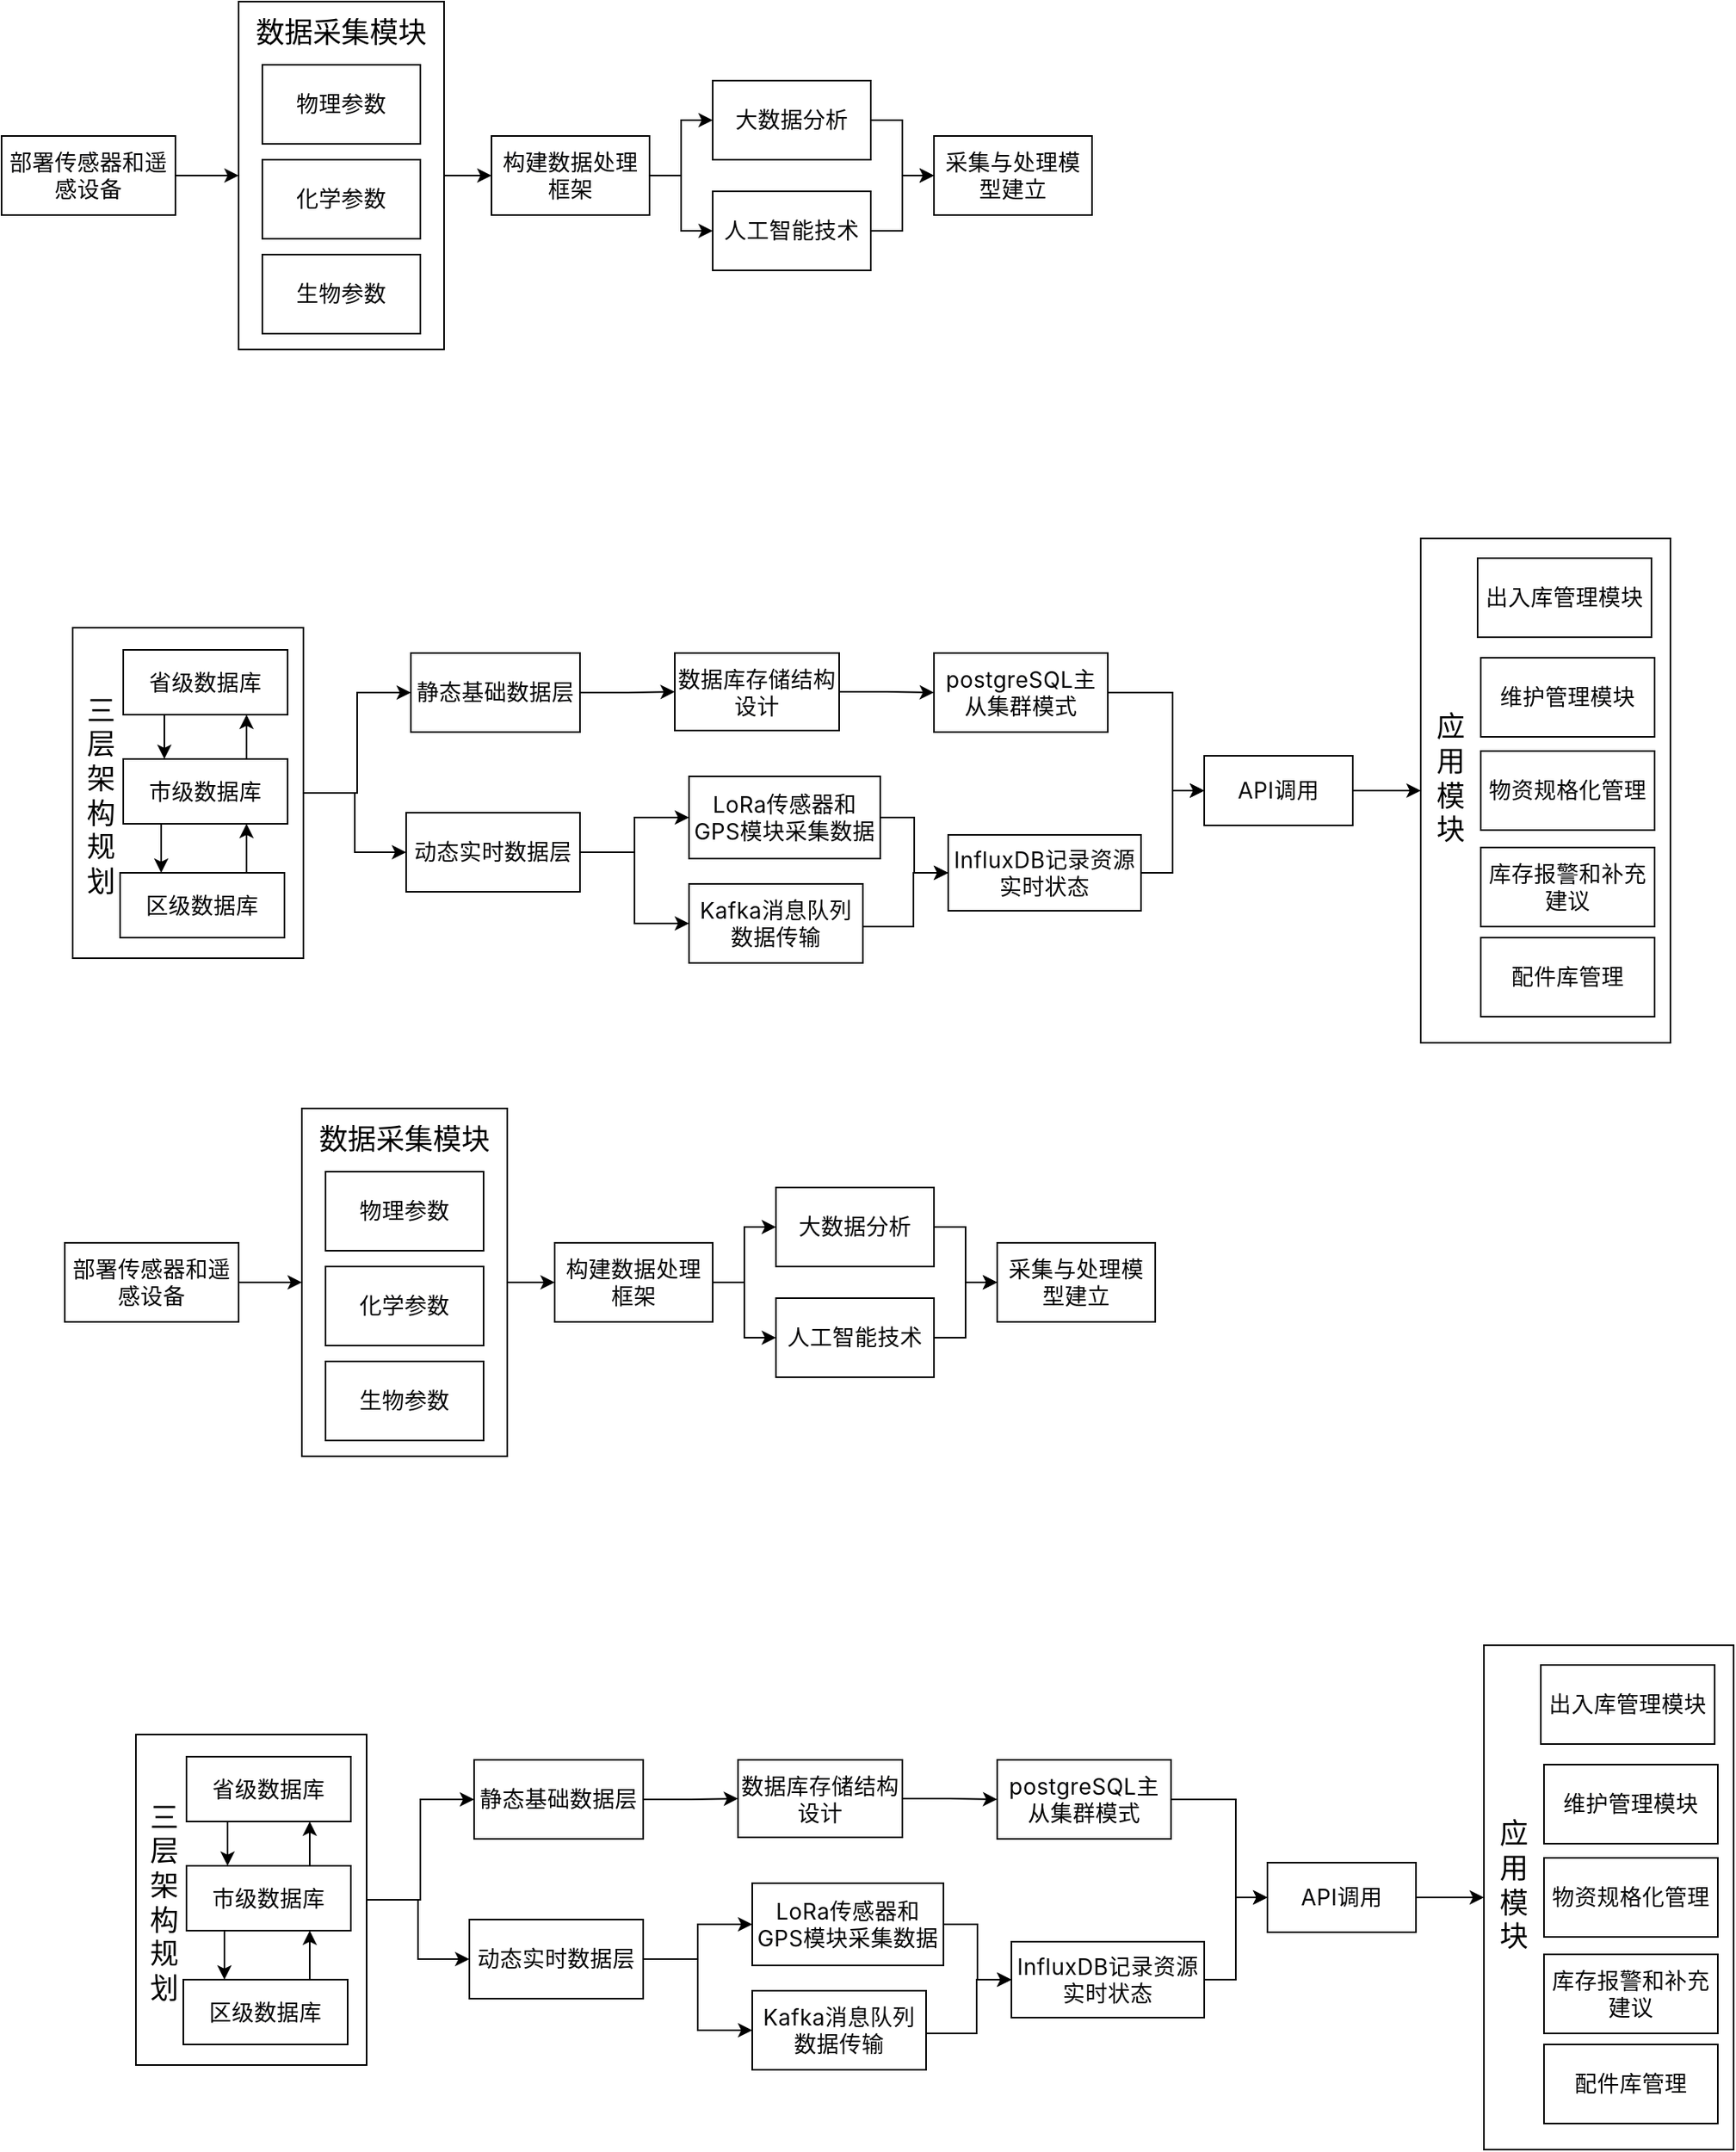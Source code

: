 <mxfile version="25.0.3">
  <diagram name="第 1 页" id="OzLc8kP2v3sWBT7PsH5g">
    <mxGraphModel dx="880" dy="434" grid="1" gridSize="10" guides="1" tooltips="1" connect="1" arrows="1" fold="1" page="1" pageScale="1" pageWidth="827" pageHeight="1169" math="0" shadow="0">
      <root>
        <mxCell id="0" />
        <mxCell id="1" parent="0" />
        <mxCell id="6N52XoH50DvQOM1Rtuur-1" value="" style="rounded=0;whiteSpace=wrap;html=1;" vertex="1" parent="1">
          <mxGeometry x="978" y="549.5" width="158" height="319" as="geometry" />
        </mxCell>
        <mxCell id="6N52XoH50DvQOM1Rtuur-2" style="edgeStyle=orthogonalEdgeStyle;rounded=0;orthogonalLoop=1;jettySize=auto;html=1;entryX=0;entryY=0.5;entryDx=0;entryDy=0;" edge="1" parent="1" source="6N52XoH50DvQOM1Rtuur-3" target="6N52XoH50DvQOM1Rtuur-8">
          <mxGeometry relative="1" as="geometry" />
        </mxCell>
        <mxCell id="6N52XoH50DvQOM1Rtuur-3" value="&lt;span style=&quot;box-sizing: inherit; color: rgb(6, 6, 7); font-family: -apple-system, blinkmacsystemfont, &amp;quot;Helvetica Neue&amp;quot;, helvetica, &amp;quot;segoe ui&amp;quot;, arial, roboto, &amp;quot;PingFang SC&amp;quot;, miui, &amp;quot;Hiragino Sans GB&amp;quot;, &amp;quot;Microsoft Yahei&amp;quot;, sans-serif; font-size: 14px; letter-spacing: 0.25px; text-align: left; white-space-collapse: preserve; background-color: rgb(255, 255, 255);&quot;&gt;部署传感器和遥感设备&lt;/span&gt;" style="rounded=0;whiteSpace=wrap;html=1;" vertex="1" parent="1">
          <mxGeometry x="80" y="295" width="110" height="50" as="geometry" />
        </mxCell>
        <mxCell id="6N52XoH50DvQOM1Rtuur-4" style="edgeStyle=orthogonalEdgeStyle;rounded=0;orthogonalLoop=1;jettySize=auto;html=1;exitX=1;exitY=0.5;exitDx=0;exitDy=0;entryX=0;entryY=0.5;entryDx=0;entryDy=0;" edge="1" parent="1" source="6N52XoH50DvQOM1Rtuur-6" target="6N52XoH50DvQOM1Rtuur-14">
          <mxGeometry relative="1" as="geometry" />
        </mxCell>
        <mxCell id="6N52XoH50DvQOM1Rtuur-5" style="edgeStyle=orthogonalEdgeStyle;rounded=0;orthogonalLoop=1;jettySize=auto;html=1;exitX=1;exitY=0.5;exitDx=0;exitDy=0;entryX=0;entryY=0.5;entryDx=0;entryDy=0;" edge="1" parent="1" source="6N52XoH50DvQOM1Rtuur-6" target="6N52XoH50DvQOM1Rtuur-16">
          <mxGeometry relative="1" as="geometry" />
        </mxCell>
        <mxCell id="6N52XoH50DvQOM1Rtuur-6" value="&lt;div style=&quot;&quot;&gt;&lt;font face=&quot;-apple-system, blinkmacsystemfont, Helvetica Neue, helvetica, segoe ui, arial, roboto, PingFang SC, miui, Hiragino Sans GB, Microsoft Yahei, sans-serif&quot; color=&quot;#060607&quot;&gt;&lt;span style=&quot;font-size: 14px; letter-spacing: 0.25px; white-space-collapse: preserve; background-color: rgb(255, 255, 255);&quot;&gt;构建数据处理框架&lt;/span&gt;&lt;/font&gt;&lt;/div&gt;" style="rounded=0;whiteSpace=wrap;html=1;align=center;" vertex="1" parent="1">
          <mxGeometry x="390" y="295" width="100" height="50" as="geometry" />
        </mxCell>
        <mxCell id="6N52XoH50DvQOM1Rtuur-7" style="edgeStyle=orthogonalEdgeStyle;rounded=0;orthogonalLoop=1;jettySize=auto;html=1;exitX=1;exitY=0.5;exitDx=0;exitDy=0;entryX=0;entryY=0.5;entryDx=0;entryDy=0;" edge="1" parent="1" source="6N52XoH50DvQOM1Rtuur-8" target="6N52XoH50DvQOM1Rtuur-6">
          <mxGeometry relative="1" as="geometry" />
        </mxCell>
        <mxCell id="6N52XoH50DvQOM1Rtuur-8" value="" style="rounded=0;whiteSpace=wrap;html=1;" vertex="1" parent="1">
          <mxGeometry x="230" y="210" width="130" height="220" as="geometry" />
        </mxCell>
        <mxCell id="6N52XoH50DvQOM1Rtuur-9" value="&lt;div style=&quot;&quot;&gt;&lt;font face=&quot;-apple-system, blinkmacsystemfont, Helvetica Neue, helvetica, segoe ui, arial, roboto, PingFang SC, miui, Hiragino Sans GB, Microsoft Yahei, sans-serif&quot; color=&quot;#060607&quot;&gt;&lt;span style=&quot;font-size: 14px; letter-spacing: 0.25px; white-space-collapse: preserve; background-color: rgb(255, 255, 255);&quot;&gt;物理参数&lt;/span&gt;&lt;/font&gt;&lt;/div&gt;" style="rounded=0;whiteSpace=wrap;html=1;align=center;" vertex="1" parent="1">
          <mxGeometry x="245" y="250" width="100" height="50" as="geometry" />
        </mxCell>
        <mxCell id="6N52XoH50DvQOM1Rtuur-10" value="&lt;div style=&quot;&quot;&gt;&lt;font face=&quot;-apple-system, blinkmacsystemfont, Helvetica Neue, helvetica, segoe ui, arial, roboto, PingFang SC, miui, Hiragino Sans GB, Microsoft Yahei, sans-serif&quot; color=&quot;#060607&quot;&gt;&lt;span style=&quot;font-size: 14px; letter-spacing: 0.25px; white-space-collapse: preserve; background-color: rgb(255, 255, 255);&quot;&gt;化学参数&lt;/span&gt;&lt;/font&gt;&lt;/div&gt;" style="rounded=0;whiteSpace=wrap;html=1;align=center;" vertex="1" parent="1">
          <mxGeometry x="245" y="310" width="100" height="50" as="geometry" />
        </mxCell>
        <mxCell id="6N52XoH50DvQOM1Rtuur-11" value="&lt;div style=&quot;&quot;&gt;&lt;font face=&quot;-apple-system, blinkmacsystemfont, Helvetica Neue, helvetica, segoe ui, arial, roboto, PingFang SC, miui, Hiragino Sans GB, Microsoft Yahei, sans-serif&quot; color=&quot;#060607&quot;&gt;&lt;span style=&quot;font-size: 14px; letter-spacing: 0.25px; white-space-collapse: preserve; background-color: rgb(255, 255, 255);&quot;&gt;生物参数&lt;/span&gt;&lt;/font&gt;&lt;/div&gt;" style="rounded=0;whiteSpace=wrap;html=1;align=center;" vertex="1" parent="1">
          <mxGeometry x="245" y="370" width="100" height="50" as="geometry" />
        </mxCell>
        <mxCell id="6N52XoH50DvQOM1Rtuur-12" value="&lt;font style=&quot;font-size: 18px;&quot;&gt;数据采集模块&lt;/font&gt;" style="text;html=1;align=center;verticalAlign=middle;whiteSpace=wrap;rounded=0;rotation=0;" vertex="1" parent="1">
          <mxGeometry x="240" y="210" width="110" height="40" as="geometry" />
        </mxCell>
        <mxCell id="6N52XoH50DvQOM1Rtuur-13" style="edgeStyle=orthogonalEdgeStyle;rounded=0;orthogonalLoop=1;jettySize=auto;html=1;exitX=1;exitY=0.5;exitDx=0;exitDy=0;entryX=0;entryY=0.5;entryDx=0;entryDy=0;" edge="1" parent="1" source="6N52XoH50DvQOM1Rtuur-14" target="6N52XoH50DvQOM1Rtuur-17">
          <mxGeometry relative="1" as="geometry" />
        </mxCell>
        <mxCell id="6N52XoH50DvQOM1Rtuur-14" value="&lt;div style=&quot;&quot;&gt;&lt;font face=&quot;-apple-system, blinkmacsystemfont, Helvetica Neue, helvetica, segoe ui, arial, roboto, PingFang SC, miui, Hiragino Sans GB, Microsoft Yahei, sans-serif&quot; color=&quot;#060607&quot;&gt;&lt;span style=&quot;font-size: 14px; letter-spacing: 0.25px; white-space-collapse: preserve; background-color: rgb(255, 255, 255);&quot;&gt;大数据分析&lt;/span&gt;&lt;/font&gt;&lt;/div&gt;" style="rounded=0;whiteSpace=wrap;html=1;align=center;" vertex="1" parent="1">
          <mxGeometry x="530" y="260" width="100" height="50" as="geometry" />
        </mxCell>
        <mxCell id="6N52XoH50DvQOM1Rtuur-15" style="edgeStyle=orthogonalEdgeStyle;rounded=0;orthogonalLoop=1;jettySize=auto;html=1;exitX=1;exitY=0.5;exitDx=0;exitDy=0;entryX=0;entryY=0.5;entryDx=0;entryDy=0;" edge="1" parent="1" source="6N52XoH50DvQOM1Rtuur-16" target="6N52XoH50DvQOM1Rtuur-17">
          <mxGeometry relative="1" as="geometry">
            <mxPoint x="660" y="320" as="targetPoint" />
          </mxGeometry>
        </mxCell>
        <mxCell id="6N52XoH50DvQOM1Rtuur-16" value="&lt;div style=&quot;&quot;&gt;&lt;font face=&quot;-apple-system, blinkmacsystemfont, Helvetica Neue, helvetica, segoe ui, arial, roboto, PingFang SC, miui, Hiragino Sans GB, Microsoft Yahei, sans-serif&quot; color=&quot;#060607&quot;&gt;&lt;span style=&quot;font-size: 14px; letter-spacing: 0.25px; white-space-collapse: preserve; background-color: rgb(255, 255, 255);&quot;&gt;人工智能技术&lt;/span&gt;&lt;/font&gt;&lt;/div&gt;" style="rounded=0;whiteSpace=wrap;html=1;align=center;" vertex="1" parent="1">
          <mxGeometry x="530" y="330" width="100" height="50" as="geometry" />
        </mxCell>
        <mxCell id="6N52XoH50DvQOM1Rtuur-17" value="&lt;div style=&quot;&quot;&gt;&lt;font face=&quot;-apple-system, blinkmacsystemfont, Helvetica Neue, helvetica, segoe ui, arial, roboto, PingFang SC, miui, Hiragino Sans GB, Microsoft Yahei, sans-serif&quot; color=&quot;#060607&quot;&gt;&lt;span style=&quot;font-size: 14px; letter-spacing: 0.25px; white-space-collapse: preserve; background-color: rgb(255, 255, 255);&quot;&gt;采集与处理模型建立&lt;/span&gt;&lt;/font&gt;&lt;/div&gt;" style="rounded=0;whiteSpace=wrap;html=1;align=center;" vertex="1" parent="1">
          <mxGeometry x="670" y="295" width="100" height="50" as="geometry" />
        </mxCell>
        <mxCell id="6N52XoH50DvQOM1Rtuur-18" style="edgeStyle=orthogonalEdgeStyle;rounded=0;orthogonalLoop=1;jettySize=auto;html=1;exitX=1;exitY=0.5;exitDx=0;exitDy=0;entryX=0;entryY=0.5;entryDx=0;entryDy=0;" edge="1" parent="1" source="6N52XoH50DvQOM1Rtuur-41" target="6N52XoH50DvQOM1Rtuur-24">
          <mxGeometry relative="1" as="geometry" />
        </mxCell>
        <mxCell id="6N52XoH50DvQOM1Rtuur-19" value="&lt;div style=&quot;text-align: left;&quot;&gt;&lt;font face=&quot;-apple-system, blinkmacsystemfont, Helvetica Neue, helvetica, segoe ui, arial, roboto, PingFang SC, miui, Hiragino Sans GB, Microsoft Yahei, sans-serif&quot; color=&quot;#060607&quot;&gt;&lt;span style=&quot;font-size: 14px; letter-spacing: 0.25px; white-space-collapse: preserve; background-color: rgb(255, 255, 255);&quot;&gt;静态基础数据层&lt;/span&gt;&lt;/font&gt;&lt;/div&gt;" style="rounded=0;whiteSpace=wrap;html=1;" vertex="1" parent="1">
          <mxGeometry x="339" y="622" width="107" height="50" as="geometry" />
        </mxCell>
        <mxCell id="6N52XoH50DvQOM1Rtuur-20" style="edgeStyle=orthogonalEdgeStyle;rounded=0;orthogonalLoop=1;jettySize=auto;html=1;exitX=1;exitY=0.5;exitDx=0;exitDy=0;entryX=0;entryY=0.5;entryDx=0;entryDy=0;" edge="1" parent="1" source="6N52XoH50DvQOM1Rtuur-22" target="6N52XoH50DvQOM1Rtuur-26">
          <mxGeometry relative="1" as="geometry" />
        </mxCell>
        <mxCell id="6N52XoH50DvQOM1Rtuur-21" style="edgeStyle=orthogonalEdgeStyle;rounded=0;orthogonalLoop=1;jettySize=auto;html=1;exitX=1;exitY=0.5;exitDx=0;exitDy=0;entryX=0;entryY=0.5;entryDx=0;entryDy=0;" edge="1" parent="1" source="6N52XoH50DvQOM1Rtuur-22" target="6N52XoH50DvQOM1Rtuur-38">
          <mxGeometry relative="1" as="geometry" />
        </mxCell>
        <mxCell id="6N52XoH50DvQOM1Rtuur-22" value="&lt;div style=&quot;text-align: left;&quot;&gt;&lt;font face=&quot;-apple-system, blinkmacsystemfont, Helvetica Neue, helvetica, segoe ui, arial, roboto, PingFang SC, miui, Hiragino Sans GB, Microsoft Yahei, sans-serif&quot; color=&quot;#060607&quot;&gt;&lt;span style=&quot;font-size: 14px; letter-spacing: 0.25px; white-space-collapse: preserve; background-color: rgb(255, 255, 255);&quot;&gt;动态实时数据层&lt;/span&gt;&lt;/font&gt;&lt;/div&gt;" style="rounded=0;whiteSpace=wrap;html=1;" vertex="1" parent="1">
          <mxGeometry x="336" y="723" width="110" height="50" as="geometry" />
        </mxCell>
        <mxCell id="6N52XoH50DvQOM1Rtuur-23" style="edgeStyle=orthogonalEdgeStyle;rounded=0;orthogonalLoop=1;jettySize=auto;html=1;exitX=1;exitY=0.5;exitDx=0;exitDy=0;entryX=0;entryY=0.5;entryDx=0;entryDy=0;" edge="1" parent="1" source="6N52XoH50DvQOM1Rtuur-24" target="6N52XoH50DvQOM1Rtuur-33">
          <mxGeometry relative="1" as="geometry">
            <Array as="points">
              <mxPoint x="821" y="647" />
              <mxPoint x="821" y="709" />
            </Array>
          </mxGeometry>
        </mxCell>
        <mxCell id="6N52XoH50DvQOM1Rtuur-24" value="&lt;div style=&quot;&quot;&gt;&lt;font color=&quot;#060607&quot;&gt;&lt;span style=&quot;font-family: -apple-system, blinkmacsystemfont, &amp;quot;Helvetica Neue&amp;quot;, helvetica, &amp;quot;segoe ui&amp;quot;, arial, roboto, &amp;quot;PingFang SC&amp;quot;, miui, &amp;quot;Hiragino Sans GB&amp;quot;, &amp;quot;Microsoft Yahei&amp;quot;, sans-serif; font-size: 14px; letter-spacing: 0.25px; white-space-collapse: preserve; background-color: rgb(255, 255, 255);&quot;&gt;postgreSQL主从集群模式&lt;/span&gt;&lt;/font&gt;&lt;/div&gt;" style="rounded=0;whiteSpace=wrap;html=1;align=center;" vertex="1" parent="1">
          <mxGeometry x="670" y="622" width="110" height="50" as="geometry" />
        </mxCell>
        <mxCell id="6N52XoH50DvQOM1Rtuur-25" style="edgeStyle=orthogonalEdgeStyle;rounded=0;orthogonalLoop=1;jettySize=auto;html=1;exitX=1;exitY=0.5;exitDx=0;exitDy=0;" edge="1" parent="1" source="6N52XoH50DvQOM1Rtuur-26" target="6N52XoH50DvQOM1Rtuur-36">
          <mxGeometry relative="1" as="geometry" />
        </mxCell>
        <mxCell id="6N52XoH50DvQOM1Rtuur-26" value="&lt;div style=&quot;&quot;&gt;&lt;font face=&quot;-apple-system, blinkmacsystemfont, Helvetica Neue, helvetica, segoe ui, arial, roboto, PingFang SC, miui, Hiragino Sans GB, Microsoft Yahei, sans-serif&quot; color=&quot;#060607&quot;&gt;&lt;span style=&quot;font-size: 14px; letter-spacing: 0.25px; white-space-collapse: preserve; background-color: rgb(255, 255, 255);&quot;&gt;LoRa传感器和GPS模块采集数据&lt;/span&gt;&lt;/font&gt;&lt;/div&gt;" style="rounded=0;whiteSpace=wrap;html=1;align=center;" vertex="1" parent="1">
          <mxGeometry x="515" y="700" width="121" height="52" as="geometry" />
        </mxCell>
        <mxCell id="6N52XoH50DvQOM1Rtuur-27" value="&lt;div style=&quot;&quot;&gt;&lt;font face=&quot;-apple-system, blinkmacsystemfont, Helvetica Neue, helvetica, segoe ui, arial, roboto, PingFang SC, miui, Hiragino Sans GB, Microsoft Yahei, sans-serif&quot; color=&quot;#060607&quot;&gt;&lt;span style=&quot;font-size: 14px; letter-spacing: 0.25px; white-space-collapse: preserve; background-color: rgb(255, 255, 255);&quot;&gt;出入库管理模块&lt;/span&gt;&lt;/font&gt;&lt;/div&gt;" style="rounded=0;whiteSpace=wrap;html=1;align=center;" vertex="1" parent="1">
          <mxGeometry x="1014" y="562" width="110" height="50" as="geometry" />
        </mxCell>
        <mxCell id="6N52XoH50DvQOM1Rtuur-28" value="&lt;div style=&quot;&quot;&gt;&lt;font face=&quot;-apple-system, blinkmacsystemfont, Helvetica Neue, helvetica, segoe ui, arial, roboto, PingFang SC, miui, Hiragino Sans GB, Microsoft Yahei, sans-serif&quot; color=&quot;#060607&quot;&gt;&lt;span style=&quot;font-size: 14px; letter-spacing: 0.25px; white-space-collapse: preserve; background-color: rgb(255, 255, 255);&quot;&gt;维护管理模块&lt;/span&gt;&lt;/font&gt;&lt;/div&gt;" style="rounded=0;whiteSpace=wrap;html=1;align=center;" vertex="1" parent="1">
          <mxGeometry x="1016" y="625" width="110" height="50" as="geometry" />
        </mxCell>
        <mxCell id="6N52XoH50DvQOM1Rtuur-29" value="&lt;div style=&quot;&quot;&gt;&lt;font face=&quot;-apple-system, blinkmacsystemfont, Helvetica Neue, helvetica, segoe ui, arial, roboto, PingFang SC, miui, Hiragino Sans GB, Microsoft Yahei, sans-serif&quot; color=&quot;#060607&quot;&gt;&lt;span style=&quot;font-size: 14px; letter-spacing: 0.25px; white-space-collapse: preserve; background-color: rgb(255, 255, 255);&quot;&gt;配件库管理&lt;/span&gt;&lt;/font&gt;&lt;/div&gt;" style="rounded=0;whiteSpace=wrap;html=1;align=center;" vertex="1" parent="1">
          <mxGeometry x="1016" y="802" width="110" height="50" as="geometry" />
        </mxCell>
        <mxCell id="6N52XoH50DvQOM1Rtuur-30" value="&lt;div style=&quot;&quot;&gt;&lt;font face=&quot;-apple-system, blinkmacsystemfont, Helvetica Neue, helvetica, segoe ui, arial, roboto, PingFang SC, miui, Hiragino Sans GB, Microsoft Yahei, sans-serif&quot; color=&quot;#060607&quot;&gt;&lt;span style=&quot;font-size: 14px; letter-spacing: 0.25px; white-space-collapse: preserve; background-color: rgb(255, 255, 255);&quot;&gt;物资规格化管理&lt;/span&gt;&lt;/font&gt;&lt;/div&gt;" style="rounded=0;whiteSpace=wrap;html=1;align=center;" vertex="1" parent="1">
          <mxGeometry x="1016" y="684" width="110" height="50" as="geometry" />
        </mxCell>
        <mxCell id="6N52XoH50DvQOM1Rtuur-31" value="&lt;div style=&quot;&quot;&gt;&lt;font face=&quot;-apple-system, blinkmacsystemfont, Helvetica Neue, helvetica, segoe ui, arial, roboto, PingFang SC, miui, Hiragino Sans GB, Microsoft Yahei, sans-serif&quot; color=&quot;#060607&quot;&gt;&lt;span style=&quot;font-size: 14px; letter-spacing: 0.25px; white-space-collapse: preserve; background-color: rgb(255, 255, 255);&quot;&gt;库存报警和补充建议&lt;/span&gt;&lt;/font&gt;&lt;/div&gt;" style="rounded=0;whiteSpace=wrap;html=1;align=center;" vertex="1" parent="1">
          <mxGeometry x="1016" y="745" width="110" height="50" as="geometry" />
        </mxCell>
        <mxCell id="6N52XoH50DvQOM1Rtuur-32" style="edgeStyle=orthogonalEdgeStyle;rounded=0;orthogonalLoop=1;jettySize=auto;html=1;exitX=1;exitY=0.5;exitDx=0;exitDy=0;entryX=0;entryY=0.5;entryDx=0;entryDy=0;" edge="1" parent="1" source="6N52XoH50DvQOM1Rtuur-33" target="6N52XoH50DvQOM1Rtuur-1">
          <mxGeometry relative="1" as="geometry" />
        </mxCell>
        <mxCell id="6N52XoH50DvQOM1Rtuur-33" value="&lt;div style=&quot;&quot;&gt;&lt;font face=&quot;-apple-system, blinkmacsystemfont, Helvetica Neue, helvetica, segoe ui, arial, roboto, PingFang SC, miui, Hiragino Sans GB, Microsoft Yahei, sans-serif&quot; color=&quot;#060607&quot;&gt;&lt;span style=&quot;font-size: 14px; letter-spacing: 0.25px; white-space-collapse: preserve; background-color: rgb(255, 255, 255);&quot;&gt;API调用&lt;/span&gt;&lt;/font&gt;&lt;/div&gt;" style="rounded=0;whiteSpace=wrap;html=1;align=center;" vertex="1" parent="1">
          <mxGeometry x="841" y="687" width="94" height="44" as="geometry" />
        </mxCell>
        <mxCell id="6N52XoH50DvQOM1Rtuur-34" value="&lt;font style=&quot;font-size: 18px;&quot;&gt;应用模块&lt;/font&gt;" style="text;html=1;align=center;verticalAlign=middle;whiteSpace=wrap;rounded=0;horizontal=0;rotation=90;" vertex="1" parent="1">
          <mxGeometry x="946" y="689" width="102" height="26" as="geometry" />
        </mxCell>
        <mxCell id="6N52XoH50DvQOM1Rtuur-35" style="edgeStyle=orthogonalEdgeStyle;rounded=0;orthogonalLoop=1;jettySize=auto;html=1;exitX=1;exitY=0.5;exitDx=0;exitDy=0;entryX=0;entryY=0.5;entryDx=0;entryDy=0;" edge="1" parent="1" source="6N52XoH50DvQOM1Rtuur-36" target="6N52XoH50DvQOM1Rtuur-33">
          <mxGeometry relative="1" as="geometry" />
        </mxCell>
        <mxCell id="6N52XoH50DvQOM1Rtuur-36" value="&lt;div style=&quot;&quot;&gt;&lt;font face=&quot;-apple-system, blinkmacsystemfont, Helvetica Neue, helvetica, segoe ui, arial, roboto, PingFang SC, miui, Hiragino Sans GB, Microsoft Yahei, sans-serif&quot; color=&quot;#060607&quot;&gt;&lt;span style=&quot;font-size: 14px; letter-spacing: 0.25px; white-space-collapse: preserve; background-color: rgb(255, 255, 255);&quot;&gt;InfluxDB记录资源实时状态&lt;/span&gt;&lt;/font&gt;&lt;/div&gt;" style="rounded=0;whiteSpace=wrap;html=1;align=center;" vertex="1" parent="1">
          <mxGeometry x="679" y="737" width="122" height="48" as="geometry" />
        </mxCell>
        <mxCell id="6N52XoH50DvQOM1Rtuur-37" style="edgeStyle=orthogonalEdgeStyle;rounded=0;orthogonalLoop=1;jettySize=auto;html=1;exitX=1;exitY=0.5;exitDx=0;exitDy=0;entryX=0;entryY=0.5;entryDx=0;entryDy=0;" edge="1" parent="1" source="6N52XoH50DvQOM1Rtuur-38" target="6N52XoH50DvQOM1Rtuur-36">
          <mxGeometry relative="1" as="geometry">
            <Array as="points">
              <mxPoint x="625" y="795" />
              <mxPoint x="657" y="795" />
              <mxPoint x="657" y="761" />
            </Array>
          </mxGeometry>
        </mxCell>
        <mxCell id="6N52XoH50DvQOM1Rtuur-38" value="&lt;div style=&quot;&quot;&gt;&lt;font face=&quot;-apple-system, blinkmacsystemfont, Helvetica Neue, helvetica, segoe ui, arial, roboto, PingFang SC, miui, Hiragino Sans GB, Microsoft Yahei, sans-serif&quot; color=&quot;#060607&quot;&gt;&lt;span style=&quot;font-size: 14px; letter-spacing: 0.25px; white-space-collapse: preserve; background-color: rgb(255, 255, 255);&quot;&gt;Kafka消息队列数据传输&lt;/span&gt;&lt;/font&gt;&lt;/div&gt;" style="rounded=0;whiteSpace=wrap;html=1;align=center;" vertex="1" parent="1">
          <mxGeometry x="515" y="768" width="110" height="50" as="geometry" />
        </mxCell>
        <mxCell id="6N52XoH50DvQOM1Rtuur-39" style="edgeStyle=orthogonalEdgeStyle;rounded=0;orthogonalLoop=1;jettySize=auto;html=1;exitX=0.5;exitY=1;exitDx=0;exitDy=0;" edge="1" parent="1" source="6N52XoH50DvQOM1Rtuur-36" target="6N52XoH50DvQOM1Rtuur-36">
          <mxGeometry relative="1" as="geometry" />
        </mxCell>
        <mxCell id="6N52XoH50DvQOM1Rtuur-40" value="" style="edgeStyle=orthogonalEdgeStyle;rounded=0;orthogonalLoop=1;jettySize=auto;html=1;exitX=1;exitY=0.5;exitDx=0;exitDy=0;entryX=0;entryY=0.5;entryDx=0;entryDy=0;" edge="1" parent="1" source="6N52XoH50DvQOM1Rtuur-19" target="6N52XoH50DvQOM1Rtuur-41">
          <mxGeometry relative="1" as="geometry">
            <mxPoint x="446" y="647" as="sourcePoint" />
            <mxPoint x="670" y="647" as="targetPoint" />
          </mxGeometry>
        </mxCell>
        <mxCell id="6N52XoH50DvQOM1Rtuur-41" value="&lt;div style=&quot;&quot;&gt;&lt;font face=&quot;-apple-system, blinkmacsystemfont, Helvetica Neue, helvetica, segoe ui, arial, roboto, PingFang SC, miui, Hiragino Sans GB, Microsoft Yahei, sans-serif&quot; color=&quot;#060607&quot;&gt;&lt;span style=&quot;font-size: 14px; letter-spacing: 0.25px; white-space-collapse: preserve; background-color: rgb(255, 255, 255);&quot;&gt;数据库存储结构设计&lt;/span&gt;&lt;/font&gt;&lt;/div&gt;" style="rounded=0;whiteSpace=wrap;html=1;align=center;" vertex="1" parent="1">
          <mxGeometry x="506" y="622" width="104" height="49" as="geometry" />
        </mxCell>
        <mxCell id="6N52XoH50DvQOM1Rtuur-42" style="edgeStyle=orthogonalEdgeStyle;rounded=0;orthogonalLoop=1;jettySize=auto;html=1;exitX=1;exitY=0.5;exitDx=0;exitDy=0;entryX=0;entryY=0.5;entryDx=0;entryDy=0;" edge="1" parent="1" source="6N52XoH50DvQOM1Rtuur-44" target="6N52XoH50DvQOM1Rtuur-19">
          <mxGeometry relative="1" as="geometry" />
        </mxCell>
        <mxCell id="6N52XoH50DvQOM1Rtuur-43" style="edgeStyle=orthogonalEdgeStyle;rounded=0;orthogonalLoop=1;jettySize=auto;html=1;exitX=1;exitY=0.5;exitDx=0;exitDy=0;" edge="1" parent="1" source="6N52XoH50DvQOM1Rtuur-44" target="6N52XoH50DvQOM1Rtuur-22">
          <mxGeometry relative="1" as="geometry" />
        </mxCell>
        <mxCell id="6N52XoH50DvQOM1Rtuur-44" value="" style="rounded=0;whiteSpace=wrap;html=1;" vertex="1" parent="1">
          <mxGeometry x="125" y="606" width="146" height="209" as="geometry" />
        </mxCell>
        <mxCell id="6N52XoH50DvQOM1Rtuur-45" style="edgeStyle=orthogonalEdgeStyle;rounded=0;orthogonalLoop=1;jettySize=auto;html=1;exitX=0.75;exitY=0;exitDx=0;exitDy=0;entryX=0.75;entryY=1;entryDx=0;entryDy=0;" edge="1" parent="1" source="6N52XoH50DvQOM1Rtuur-47" target="6N52XoH50DvQOM1Rtuur-51">
          <mxGeometry relative="1" as="geometry" />
        </mxCell>
        <mxCell id="6N52XoH50DvQOM1Rtuur-46" style="edgeStyle=orthogonalEdgeStyle;rounded=0;orthogonalLoop=1;jettySize=auto;html=1;exitX=0.25;exitY=1;exitDx=0;exitDy=0;entryX=0.25;entryY=0;entryDx=0;entryDy=0;" edge="1" parent="1" source="6N52XoH50DvQOM1Rtuur-47" target="6N52XoH50DvQOM1Rtuur-49">
          <mxGeometry relative="1" as="geometry" />
        </mxCell>
        <mxCell id="6N52XoH50DvQOM1Rtuur-47" value="&lt;div style=&quot;&quot;&gt;&lt;font face=&quot;-apple-system, blinkmacsystemfont, Helvetica Neue, helvetica, segoe ui, arial, roboto, PingFang SC, miui, Hiragino Sans GB, Microsoft Yahei, sans-serif&quot; color=&quot;#060607&quot;&gt;&lt;span style=&quot;font-size: 14px; letter-spacing: 0.25px; white-space-collapse: preserve; background-color: rgb(255, 255, 255);&quot;&gt;市级数据库&lt;/span&gt;&lt;/font&gt;&lt;/div&gt;" style="rounded=0;whiteSpace=wrap;html=1;align=center;" vertex="1" parent="1">
          <mxGeometry x="157" y="689" width="104" height="41" as="geometry" />
        </mxCell>
        <mxCell id="6N52XoH50DvQOM1Rtuur-48" style="edgeStyle=orthogonalEdgeStyle;rounded=0;orthogonalLoop=1;jettySize=auto;html=1;exitX=0.75;exitY=0;exitDx=0;exitDy=0;entryX=0.75;entryY=1;entryDx=0;entryDy=0;" edge="1" parent="1" source="6N52XoH50DvQOM1Rtuur-49" target="6N52XoH50DvQOM1Rtuur-47">
          <mxGeometry relative="1" as="geometry" />
        </mxCell>
        <mxCell id="6N52XoH50DvQOM1Rtuur-49" value="&lt;div style=&quot;&quot;&gt;&lt;font face=&quot;-apple-system, blinkmacsystemfont, Helvetica Neue, helvetica, segoe ui, arial, roboto, PingFang SC, miui, Hiragino Sans GB, Microsoft Yahei, sans-serif&quot; color=&quot;#060607&quot;&gt;&lt;span style=&quot;font-size: 14px; letter-spacing: 0.25px; white-space-collapse: preserve; background-color: rgb(255, 255, 255);&quot;&gt;区级数据库&lt;/span&gt;&lt;/font&gt;&lt;/div&gt;" style="rounded=0;whiteSpace=wrap;html=1;align=center;" vertex="1" parent="1">
          <mxGeometry x="155" y="761" width="104" height="41" as="geometry" />
        </mxCell>
        <mxCell id="6N52XoH50DvQOM1Rtuur-50" style="edgeStyle=orthogonalEdgeStyle;rounded=0;orthogonalLoop=1;jettySize=auto;html=1;exitX=0.25;exitY=1;exitDx=0;exitDy=0;entryX=0.25;entryY=0;entryDx=0;entryDy=0;" edge="1" parent="1" source="6N52XoH50DvQOM1Rtuur-51" target="6N52XoH50DvQOM1Rtuur-47">
          <mxGeometry relative="1" as="geometry" />
        </mxCell>
        <mxCell id="6N52XoH50DvQOM1Rtuur-51" value="&lt;div style=&quot;&quot;&gt;&lt;font face=&quot;-apple-system, blinkmacsystemfont, Helvetica Neue, helvetica, segoe ui, arial, roboto, PingFang SC, miui, Hiragino Sans GB, Microsoft Yahei, sans-serif&quot; color=&quot;#060607&quot;&gt;&lt;span style=&quot;font-size: 14px; letter-spacing: 0.25px; white-space-collapse: preserve; background-color: rgb(255, 255, 255);&quot;&gt;省级数据库&lt;/span&gt;&lt;/font&gt;&lt;/div&gt;" style="rounded=0;whiteSpace=wrap;html=1;align=center;" vertex="1" parent="1">
          <mxGeometry x="157" y="620" width="104" height="41" as="geometry" />
        </mxCell>
        <mxCell id="6N52XoH50DvQOM1Rtuur-52" value="&lt;span style=&quot;font-size: 18px;&quot;&gt;三层架构规划&lt;/span&gt;" style="text;html=1;align=center;verticalAlign=middle;whiteSpace=wrap;rounded=0;horizontal=0;rotation=90;" vertex="1" parent="1">
          <mxGeometry x="92" y="700" width="102" height="26" as="geometry" />
        </mxCell>
        <mxCell id="6N52XoH50DvQOM1Rtuur-53" value="" style="rounded=0;whiteSpace=wrap;html=1;" vertex="1" parent="1">
          <mxGeometry x="1018" y="1249.5" width="158" height="319" as="geometry" />
        </mxCell>
        <mxCell id="6N52XoH50DvQOM1Rtuur-54" style="edgeStyle=orthogonalEdgeStyle;rounded=0;orthogonalLoop=1;jettySize=auto;html=1;entryX=0;entryY=0.5;entryDx=0;entryDy=0;" edge="1" parent="1" source="6N52XoH50DvQOM1Rtuur-55" target="6N52XoH50DvQOM1Rtuur-60">
          <mxGeometry relative="1" as="geometry" />
        </mxCell>
        <mxCell id="6N52XoH50DvQOM1Rtuur-55" value="&lt;span style=&quot;box-sizing: inherit; color: rgb(6, 6, 7); font-family: -apple-system, blinkmacsystemfont, &amp;quot;Helvetica Neue&amp;quot;, helvetica, &amp;quot;segoe ui&amp;quot;, arial, roboto, &amp;quot;PingFang SC&amp;quot;, miui, &amp;quot;Hiragino Sans GB&amp;quot;, &amp;quot;Microsoft Yahei&amp;quot;, sans-serif; font-size: 14px; letter-spacing: 0.25px; text-align: left; white-space-collapse: preserve; background-color: rgb(255, 255, 255);&quot;&gt;部署传感器和遥感设备&lt;/span&gt;" style="rounded=0;whiteSpace=wrap;html=1;" vertex="1" parent="1">
          <mxGeometry x="120" y="995" width="110" height="50" as="geometry" />
        </mxCell>
        <mxCell id="6N52XoH50DvQOM1Rtuur-56" style="edgeStyle=orthogonalEdgeStyle;rounded=0;orthogonalLoop=1;jettySize=auto;html=1;exitX=1;exitY=0.5;exitDx=0;exitDy=0;entryX=0;entryY=0.5;entryDx=0;entryDy=0;" edge="1" parent="1" source="6N52XoH50DvQOM1Rtuur-58" target="6N52XoH50DvQOM1Rtuur-66">
          <mxGeometry relative="1" as="geometry" />
        </mxCell>
        <mxCell id="6N52XoH50DvQOM1Rtuur-57" style="edgeStyle=orthogonalEdgeStyle;rounded=0;orthogonalLoop=1;jettySize=auto;html=1;exitX=1;exitY=0.5;exitDx=0;exitDy=0;entryX=0;entryY=0.5;entryDx=0;entryDy=0;" edge="1" parent="1" source="6N52XoH50DvQOM1Rtuur-58" target="6N52XoH50DvQOM1Rtuur-68">
          <mxGeometry relative="1" as="geometry" />
        </mxCell>
        <mxCell id="6N52XoH50DvQOM1Rtuur-58" value="&lt;div style=&quot;&quot;&gt;&lt;font face=&quot;-apple-system, blinkmacsystemfont, Helvetica Neue, helvetica, segoe ui, arial, roboto, PingFang SC, miui, Hiragino Sans GB, Microsoft Yahei, sans-serif&quot; color=&quot;#060607&quot;&gt;&lt;span style=&quot;font-size: 14px; letter-spacing: 0.25px; white-space-collapse: preserve; background-color: rgb(255, 255, 255);&quot;&gt;构建数据处理框架&lt;/span&gt;&lt;/font&gt;&lt;/div&gt;" style="rounded=0;whiteSpace=wrap;html=1;align=center;" vertex="1" parent="1">
          <mxGeometry x="430" y="995" width="100" height="50" as="geometry" />
        </mxCell>
        <mxCell id="6N52XoH50DvQOM1Rtuur-59" style="edgeStyle=orthogonalEdgeStyle;rounded=0;orthogonalLoop=1;jettySize=auto;html=1;exitX=1;exitY=0.5;exitDx=0;exitDy=0;entryX=0;entryY=0.5;entryDx=0;entryDy=0;" edge="1" parent="1" source="6N52XoH50DvQOM1Rtuur-60" target="6N52XoH50DvQOM1Rtuur-58">
          <mxGeometry relative="1" as="geometry" />
        </mxCell>
        <mxCell id="6N52XoH50DvQOM1Rtuur-60" value="" style="rounded=0;whiteSpace=wrap;html=1;" vertex="1" parent="1">
          <mxGeometry x="270" y="910" width="130" height="220" as="geometry" />
        </mxCell>
        <mxCell id="6N52XoH50DvQOM1Rtuur-61" value="&lt;div style=&quot;&quot;&gt;&lt;font face=&quot;-apple-system, blinkmacsystemfont, Helvetica Neue, helvetica, segoe ui, arial, roboto, PingFang SC, miui, Hiragino Sans GB, Microsoft Yahei, sans-serif&quot; color=&quot;#060607&quot;&gt;&lt;span style=&quot;font-size: 14px; letter-spacing: 0.25px; white-space-collapse: preserve; background-color: rgb(255, 255, 255);&quot;&gt;物理参数&lt;/span&gt;&lt;/font&gt;&lt;/div&gt;" style="rounded=0;whiteSpace=wrap;html=1;align=center;" vertex="1" parent="1">
          <mxGeometry x="285" y="950" width="100" height="50" as="geometry" />
        </mxCell>
        <mxCell id="6N52XoH50DvQOM1Rtuur-62" value="&lt;div style=&quot;&quot;&gt;&lt;font face=&quot;-apple-system, blinkmacsystemfont, Helvetica Neue, helvetica, segoe ui, arial, roboto, PingFang SC, miui, Hiragino Sans GB, Microsoft Yahei, sans-serif&quot; color=&quot;#060607&quot;&gt;&lt;span style=&quot;font-size: 14px; letter-spacing: 0.25px; white-space-collapse: preserve; background-color: rgb(255, 255, 255);&quot;&gt;化学参数&lt;/span&gt;&lt;/font&gt;&lt;/div&gt;" style="rounded=0;whiteSpace=wrap;html=1;align=center;" vertex="1" parent="1">
          <mxGeometry x="285" y="1010" width="100" height="50" as="geometry" />
        </mxCell>
        <mxCell id="6N52XoH50DvQOM1Rtuur-63" value="&lt;div style=&quot;&quot;&gt;&lt;font face=&quot;-apple-system, blinkmacsystemfont, Helvetica Neue, helvetica, segoe ui, arial, roboto, PingFang SC, miui, Hiragino Sans GB, Microsoft Yahei, sans-serif&quot; color=&quot;#060607&quot;&gt;&lt;span style=&quot;font-size: 14px; letter-spacing: 0.25px; white-space-collapse: preserve; background-color: rgb(255, 255, 255);&quot;&gt;生物参数&lt;/span&gt;&lt;/font&gt;&lt;/div&gt;" style="rounded=0;whiteSpace=wrap;html=1;align=center;" vertex="1" parent="1">
          <mxGeometry x="285" y="1070" width="100" height="50" as="geometry" />
        </mxCell>
        <mxCell id="6N52XoH50DvQOM1Rtuur-64" value="&lt;font style=&quot;font-size: 18px;&quot;&gt;数据采集模块&lt;/font&gt;" style="text;html=1;align=center;verticalAlign=middle;whiteSpace=wrap;rounded=0;rotation=0;" vertex="1" parent="1">
          <mxGeometry x="280" y="910" width="110" height="40" as="geometry" />
        </mxCell>
        <mxCell id="6N52XoH50DvQOM1Rtuur-65" style="edgeStyle=orthogonalEdgeStyle;rounded=0;orthogonalLoop=1;jettySize=auto;html=1;exitX=1;exitY=0.5;exitDx=0;exitDy=0;entryX=0;entryY=0.5;entryDx=0;entryDy=0;" edge="1" parent="1" source="6N52XoH50DvQOM1Rtuur-66" target="6N52XoH50DvQOM1Rtuur-69">
          <mxGeometry relative="1" as="geometry" />
        </mxCell>
        <mxCell id="6N52XoH50DvQOM1Rtuur-66" value="&lt;div style=&quot;&quot;&gt;&lt;font face=&quot;-apple-system, blinkmacsystemfont, Helvetica Neue, helvetica, segoe ui, arial, roboto, PingFang SC, miui, Hiragino Sans GB, Microsoft Yahei, sans-serif&quot; color=&quot;#060607&quot;&gt;&lt;span style=&quot;font-size: 14px; letter-spacing: 0.25px; white-space-collapse: preserve; background-color: rgb(255, 255, 255);&quot;&gt;大数据分析&lt;/span&gt;&lt;/font&gt;&lt;/div&gt;" style="rounded=0;whiteSpace=wrap;html=1;align=center;" vertex="1" parent="1">
          <mxGeometry x="570" y="960" width="100" height="50" as="geometry" />
        </mxCell>
        <mxCell id="6N52XoH50DvQOM1Rtuur-67" style="edgeStyle=orthogonalEdgeStyle;rounded=0;orthogonalLoop=1;jettySize=auto;html=1;exitX=1;exitY=0.5;exitDx=0;exitDy=0;entryX=0;entryY=0.5;entryDx=0;entryDy=0;" edge="1" parent="1" source="6N52XoH50DvQOM1Rtuur-68" target="6N52XoH50DvQOM1Rtuur-69">
          <mxGeometry relative="1" as="geometry">
            <mxPoint x="700" y="1020" as="targetPoint" />
          </mxGeometry>
        </mxCell>
        <mxCell id="6N52XoH50DvQOM1Rtuur-68" value="&lt;div style=&quot;&quot;&gt;&lt;font face=&quot;-apple-system, blinkmacsystemfont, Helvetica Neue, helvetica, segoe ui, arial, roboto, PingFang SC, miui, Hiragino Sans GB, Microsoft Yahei, sans-serif&quot; color=&quot;#060607&quot;&gt;&lt;span style=&quot;font-size: 14px; letter-spacing: 0.25px; white-space-collapse: preserve; background-color: rgb(255, 255, 255);&quot;&gt;人工智能技术&lt;/span&gt;&lt;/font&gt;&lt;/div&gt;" style="rounded=0;whiteSpace=wrap;html=1;align=center;" vertex="1" parent="1">
          <mxGeometry x="570" y="1030" width="100" height="50" as="geometry" />
        </mxCell>
        <mxCell id="6N52XoH50DvQOM1Rtuur-69" value="&lt;div style=&quot;&quot;&gt;&lt;font face=&quot;-apple-system, blinkmacsystemfont, Helvetica Neue, helvetica, segoe ui, arial, roboto, PingFang SC, miui, Hiragino Sans GB, Microsoft Yahei, sans-serif&quot; color=&quot;#060607&quot;&gt;&lt;span style=&quot;font-size: 14px; letter-spacing: 0.25px; white-space-collapse: preserve; background-color: rgb(255, 255, 255);&quot;&gt;采集与处理模型建立&lt;/span&gt;&lt;/font&gt;&lt;/div&gt;" style="rounded=0;whiteSpace=wrap;html=1;align=center;" vertex="1" parent="1">
          <mxGeometry x="710" y="995" width="100" height="50" as="geometry" />
        </mxCell>
        <mxCell id="6N52XoH50DvQOM1Rtuur-70" style="edgeStyle=orthogonalEdgeStyle;rounded=0;orthogonalLoop=1;jettySize=auto;html=1;exitX=1;exitY=0.5;exitDx=0;exitDy=0;entryX=0;entryY=0.5;entryDx=0;entryDy=0;" edge="1" parent="1" source="6N52XoH50DvQOM1Rtuur-93" target="6N52XoH50DvQOM1Rtuur-76">
          <mxGeometry relative="1" as="geometry" />
        </mxCell>
        <mxCell id="6N52XoH50DvQOM1Rtuur-71" value="&lt;div style=&quot;text-align: left;&quot;&gt;&lt;font face=&quot;-apple-system, blinkmacsystemfont, Helvetica Neue, helvetica, segoe ui, arial, roboto, PingFang SC, miui, Hiragino Sans GB, Microsoft Yahei, sans-serif&quot; color=&quot;#060607&quot;&gt;&lt;span style=&quot;font-size: 14px; letter-spacing: 0.25px; white-space-collapse: preserve; background-color: rgb(255, 255, 255);&quot;&gt;静态基础数据层&lt;/span&gt;&lt;/font&gt;&lt;/div&gt;" style="rounded=0;whiteSpace=wrap;html=1;" vertex="1" parent="1">
          <mxGeometry x="379" y="1322" width="107" height="50" as="geometry" />
        </mxCell>
        <mxCell id="6N52XoH50DvQOM1Rtuur-72" style="edgeStyle=orthogonalEdgeStyle;rounded=0;orthogonalLoop=1;jettySize=auto;html=1;exitX=1;exitY=0.5;exitDx=0;exitDy=0;entryX=0;entryY=0.5;entryDx=0;entryDy=0;" edge="1" parent="1" source="6N52XoH50DvQOM1Rtuur-74" target="6N52XoH50DvQOM1Rtuur-78">
          <mxGeometry relative="1" as="geometry" />
        </mxCell>
        <mxCell id="6N52XoH50DvQOM1Rtuur-73" style="edgeStyle=orthogonalEdgeStyle;rounded=0;orthogonalLoop=1;jettySize=auto;html=1;exitX=1;exitY=0.5;exitDx=0;exitDy=0;entryX=0;entryY=0.5;entryDx=0;entryDy=0;" edge="1" parent="1" source="6N52XoH50DvQOM1Rtuur-74" target="6N52XoH50DvQOM1Rtuur-90">
          <mxGeometry relative="1" as="geometry" />
        </mxCell>
        <mxCell id="6N52XoH50DvQOM1Rtuur-74" value="&lt;div style=&quot;text-align: left;&quot;&gt;&lt;font face=&quot;-apple-system, blinkmacsystemfont, Helvetica Neue, helvetica, segoe ui, arial, roboto, PingFang SC, miui, Hiragino Sans GB, Microsoft Yahei, sans-serif&quot; color=&quot;#060607&quot;&gt;&lt;span style=&quot;font-size: 14px; letter-spacing: 0.25px; white-space-collapse: preserve; background-color: rgb(255, 255, 255);&quot;&gt;动态实时数据层&lt;/span&gt;&lt;/font&gt;&lt;/div&gt;" style="rounded=0;whiteSpace=wrap;html=1;" vertex="1" parent="1">
          <mxGeometry x="376" y="1423" width="110" height="50" as="geometry" />
        </mxCell>
        <mxCell id="6N52XoH50DvQOM1Rtuur-75" style="edgeStyle=orthogonalEdgeStyle;rounded=0;orthogonalLoop=1;jettySize=auto;html=1;exitX=1;exitY=0.5;exitDx=0;exitDy=0;entryX=0;entryY=0.5;entryDx=0;entryDy=0;" edge="1" parent="1" source="6N52XoH50DvQOM1Rtuur-76" target="6N52XoH50DvQOM1Rtuur-85">
          <mxGeometry relative="1" as="geometry">
            <Array as="points">
              <mxPoint x="861" y="1347" />
              <mxPoint x="861" y="1409" />
            </Array>
          </mxGeometry>
        </mxCell>
        <mxCell id="6N52XoH50DvQOM1Rtuur-76" value="&lt;div style=&quot;&quot;&gt;&lt;font color=&quot;#060607&quot;&gt;&lt;span style=&quot;font-family: -apple-system, blinkmacsystemfont, &amp;quot;Helvetica Neue&amp;quot;, helvetica, &amp;quot;segoe ui&amp;quot;, arial, roboto, &amp;quot;PingFang SC&amp;quot;, miui, &amp;quot;Hiragino Sans GB&amp;quot;, &amp;quot;Microsoft Yahei&amp;quot;, sans-serif; font-size: 14px; letter-spacing: 0.25px; white-space-collapse: preserve; background-color: rgb(255, 255, 255);&quot;&gt;postgreSQL主从集群模式&lt;/span&gt;&lt;/font&gt;&lt;/div&gt;" style="rounded=0;whiteSpace=wrap;html=1;align=center;" vertex="1" parent="1">
          <mxGeometry x="710" y="1322" width="110" height="50" as="geometry" />
        </mxCell>
        <mxCell id="6N52XoH50DvQOM1Rtuur-77" style="edgeStyle=orthogonalEdgeStyle;rounded=0;orthogonalLoop=1;jettySize=auto;html=1;exitX=1;exitY=0.5;exitDx=0;exitDy=0;" edge="1" parent="1" source="6N52XoH50DvQOM1Rtuur-78" target="6N52XoH50DvQOM1Rtuur-88">
          <mxGeometry relative="1" as="geometry" />
        </mxCell>
        <mxCell id="6N52XoH50DvQOM1Rtuur-78" value="&lt;div style=&quot;&quot;&gt;&lt;font face=&quot;-apple-system, blinkmacsystemfont, Helvetica Neue, helvetica, segoe ui, arial, roboto, PingFang SC, miui, Hiragino Sans GB, Microsoft Yahei, sans-serif&quot; color=&quot;#060607&quot;&gt;&lt;span style=&quot;font-size: 14px; letter-spacing: 0.25px; white-space-collapse: preserve; background-color: rgb(255, 255, 255);&quot;&gt;LoRa传感器和GPS模块采集数据&lt;/span&gt;&lt;/font&gt;&lt;/div&gt;" style="rounded=0;whiteSpace=wrap;html=1;align=center;" vertex="1" parent="1">
          <mxGeometry x="555" y="1400" width="121" height="52" as="geometry" />
        </mxCell>
        <mxCell id="6N52XoH50DvQOM1Rtuur-79" value="&lt;div style=&quot;&quot;&gt;&lt;font face=&quot;-apple-system, blinkmacsystemfont, Helvetica Neue, helvetica, segoe ui, arial, roboto, PingFang SC, miui, Hiragino Sans GB, Microsoft Yahei, sans-serif&quot; color=&quot;#060607&quot;&gt;&lt;span style=&quot;font-size: 14px; letter-spacing: 0.25px; white-space-collapse: preserve; background-color: rgb(255, 255, 255);&quot;&gt;出入库管理模块&lt;/span&gt;&lt;/font&gt;&lt;/div&gt;" style="rounded=0;whiteSpace=wrap;html=1;align=center;" vertex="1" parent="1">
          <mxGeometry x="1054" y="1262" width="110" height="50" as="geometry" />
        </mxCell>
        <mxCell id="6N52XoH50DvQOM1Rtuur-80" value="&lt;div style=&quot;&quot;&gt;&lt;font face=&quot;-apple-system, blinkmacsystemfont, Helvetica Neue, helvetica, segoe ui, arial, roboto, PingFang SC, miui, Hiragino Sans GB, Microsoft Yahei, sans-serif&quot; color=&quot;#060607&quot;&gt;&lt;span style=&quot;font-size: 14px; letter-spacing: 0.25px; white-space-collapse: preserve; background-color: rgb(255, 255, 255);&quot;&gt;维护管理模块&lt;/span&gt;&lt;/font&gt;&lt;/div&gt;" style="rounded=0;whiteSpace=wrap;html=1;align=center;" vertex="1" parent="1">
          <mxGeometry x="1056" y="1325" width="110" height="50" as="geometry" />
        </mxCell>
        <mxCell id="6N52XoH50DvQOM1Rtuur-81" value="&lt;div style=&quot;&quot;&gt;&lt;font face=&quot;-apple-system, blinkmacsystemfont, Helvetica Neue, helvetica, segoe ui, arial, roboto, PingFang SC, miui, Hiragino Sans GB, Microsoft Yahei, sans-serif&quot; color=&quot;#060607&quot;&gt;&lt;span style=&quot;font-size: 14px; letter-spacing: 0.25px; white-space-collapse: preserve; background-color: rgb(255, 255, 255);&quot;&gt;配件库管理&lt;/span&gt;&lt;/font&gt;&lt;/div&gt;" style="rounded=0;whiteSpace=wrap;html=1;align=center;" vertex="1" parent="1">
          <mxGeometry x="1056" y="1502" width="110" height="50" as="geometry" />
        </mxCell>
        <mxCell id="6N52XoH50DvQOM1Rtuur-82" value="&lt;div style=&quot;&quot;&gt;&lt;font face=&quot;-apple-system, blinkmacsystemfont, Helvetica Neue, helvetica, segoe ui, arial, roboto, PingFang SC, miui, Hiragino Sans GB, Microsoft Yahei, sans-serif&quot; color=&quot;#060607&quot;&gt;&lt;span style=&quot;font-size: 14px; letter-spacing: 0.25px; white-space-collapse: preserve; background-color: rgb(255, 255, 255);&quot;&gt;物资规格化管理&lt;/span&gt;&lt;/font&gt;&lt;/div&gt;" style="rounded=0;whiteSpace=wrap;html=1;align=center;" vertex="1" parent="1">
          <mxGeometry x="1056" y="1384" width="110" height="50" as="geometry" />
        </mxCell>
        <mxCell id="6N52XoH50DvQOM1Rtuur-83" value="&lt;div style=&quot;&quot;&gt;&lt;font face=&quot;-apple-system, blinkmacsystemfont, Helvetica Neue, helvetica, segoe ui, arial, roboto, PingFang SC, miui, Hiragino Sans GB, Microsoft Yahei, sans-serif&quot; color=&quot;#060607&quot;&gt;&lt;span style=&quot;font-size: 14px; letter-spacing: 0.25px; white-space-collapse: preserve; background-color: rgb(255, 255, 255);&quot;&gt;库存报警和补充建议&lt;/span&gt;&lt;/font&gt;&lt;/div&gt;" style="rounded=0;whiteSpace=wrap;html=1;align=center;" vertex="1" parent="1">
          <mxGeometry x="1056" y="1445" width="110" height="50" as="geometry" />
        </mxCell>
        <mxCell id="6N52XoH50DvQOM1Rtuur-84" style="edgeStyle=orthogonalEdgeStyle;rounded=0;orthogonalLoop=1;jettySize=auto;html=1;exitX=1;exitY=0.5;exitDx=0;exitDy=0;entryX=0;entryY=0.5;entryDx=0;entryDy=0;" edge="1" parent="1" source="6N52XoH50DvQOM1Rtuur-85" target="6N52XoH50DvQOM1Rtuur-53">
          <mxGeometry relative="1" as="geometry" />
        </mxCell>
        <mxCell id="6N52XoH50DvQOM1Rtuur-85" value="&lt;div style=&quot;&quot;&gt;&lt;font face=&quot;-apple-system, blinkmacsystemfont, Helvetica Neue, helvetica, segoe ui, arial, roboto, PingFang SC, miui, Hiragino Sans GB, Microsoft Yahei, sans-serif&quot; color=&quot;#060607&quot;&gt;&lt;span style=&quot;font-size: 14px; letter-spacing: 0.25px; white-space-collapse: preserve; background-color: rgb(255, 255, 255);&quot;&gt;API调用&lt;/span&gt;&lt;/font&gt;&lt;/div&gt;" style="rounded=0;whiteSpace=wrap;html=1;align=center;" vertex="1" parent="1">
          <mxGeometry x="881" y="1387" width="94" height="44" as="geometry" />
        </mxCell>
        <mxCell id="6N52XoH50DvQOM1Rtuur-86" value="&lt;font style=&quot;font-size: 18px;&quot;&gt;应用模块&lt;/font&gt;" style="text;html=1;align=center;verticalAlign=middle;whiteSpace=wrap;rounded=0;horizontal=0;rotation=90;" vertex="1" parent="1">
          <mxGeometry x="986" y="1389" width="102" height="26" as="geometry" />
        </mxCell>
        <mxCell id="6N52XoH50DvQOM1Rtuur-87" style="edgeStyle=orthogonalEdgeStyle;rounded=0;orthogonalLoop=1;jettySize=auto;html=1;exitX=1;exitY=0.5;exitDx=0;exitDy=0;entryX=0;entryY=0.5;entryDx=0;entryDy=0;" edge="1" parent="1" source="6N52XoH50DvQOM1Rtuur-88" target="6N52XoH50DvQOM1Rtuur-85">
          <mxGeometry relative="1" as="geometry" />
        </mxCell>
        <mxCell id="6N52XoH50DvQOM1Rtuur-88" value="&lt;div style=&quot;&quot;&gt;&lt;font face=&quot;-apple-system, blinkmacsystemfont, Helvetica Neue, helvetica, segoe ui, arial, roboto, PingFang SC, miui, Hiragino Sans GB, Microsoft Yahei, sans-serif&quot; color=&quot;#060607&quot;&gt;&lt;span style=&quot;font-size: 14px; letter-spacing: 0.25px; white-space-collapse: preserve; background-color: rgb(255, 255, 255);&quot;&gt;InfluxDB记录资源实时状态&lt;/span&gt;&lt;/font&gt;&lt;/div&gt;" style="rounded=0;whiteSpace=wrap;html=1;align=center;" vertex="1" parent="1">
          <mxGeometry x="719" y="1437" width="122" height="48" as="geometry" />
        </mxCell>
        <mxCell id="6N52XoH50DvQOM1Rtuur-89" style="edgeStyle=orthogonalEdgeStyle;rounded=0;orthogonalLoop=1;jettySize=auto;html=1;exitX=1;exitY=0.5;exitDx=0;exitDy=0;entryX=0;entryY=0.5;entryDx=0;entryDy=0;" edge="1" parent="1" source="6N52XoH50DvQOM1Rtuur-90" target="6N52XoH50DvQOM1Rtuur-88">
          <mxGeometry relative="1" as="geometry">
            <Array as="points">
              <mxPoint x="665" y="1495" />
              <mxPoint x="697" y="1495" />
              <mxPoint x="697" y="1461" />
            </Array>
          </mxGeometry>
        </mxCell>
        <mxCell id="6N52XoH50DvQOM1Rtuur-90" value="&lt;div style=&quot;&quot;&gt;&lt;font face=&quot;-apple-system, blinkmacsystemfont, Helvetica Neue, helvetica, segoe ui, arial, roboto, PingFang SC, miui, Hiragino Sans GB, Microsoft Yahei, sans-serif&quot; color=&quot;#060607&quot;&gt;&lt;span style=&quot;font-size: 14px; letter-spacing: 0.25px; white-space-collapse: preserve; background-color: rgb(255, 255, 255);&quot;&gt;Kafka消息队列数据传输&lt;/span&gt;&lt;/font&gt;&lt;/div&gt;" style="rounded=0;whiteSpace=wrap;html=1;align=center;" vertex="1" parent="1">
          <mxGeometry x="555" y="1468" width="110" height="50" as="geometry" />
        </mxCell>
        <mxCell id="6N52XoH50DvQOM1Rtuur-91" style="edgeStyle=orthogonalEdgeStyle;rounded=0;orthogonalLoop=1;jettySize=auto;html=1;exitX=0.5;exitY=1;exitDx=0;exitDy=0;" edge="1" parent="1" source="6N52XoH50DvQOM1Rtuur-88" target="6N52XoH50DvQOM1Rtuur-88">
          <mxGeometry relative="1" as="geometry" />
        </mxCell>
        <mxCell id="6N52XoH50DvQOM1Rtuur-92" value="" style="edgeStyle=orthogonalEdgeStyle;rounded=0;orthogonalLoop=1;jettySize=auto;html=1;exitX=1;exitY=0.5;exitDx=0;exitDy=0;entryX=0;entryY=0.5;entryDx=0;entryDy=0;" edge="1" parent="1" source="6N52XoH50DvQOM1Rtuur-71" target="6N52XoH50DvQOM1Rtuur-93">
          <mxGeometry relative="1" as="geometry">
            <mxPoint x="486" y="1347" as="sourcePoint" />
            <mxPoint x="710" y="1347" as="targetPoint" />
          </mxGeometry>
        </mxCell>
        <mxCell id="6N52XoH50DvQOM1Rtuur-93" value="&lt;div style=&quot;&quot;&gt;&lt;font face=&quot;-apple-system, blinkmacsystemfont, Helvetica Neue, helvetica, segoe ui, arial, roboto, PingFang SC, miui, Hiragino Sans GB, Microsoft Yahei, sans-serif&quot; color=&quot;#060607&quot;&gt;&lt;span style=&quot;font-size: 14px; letter-spacing: 0.25px; white-space-collapse: preserve; background-color: rgb(255, 255, 255);&quot;&gt;数据库存储结构设计&lt;/span&gt;&lt;/font&gt;&lt;/div&gt;" style="rounded=0;whiteSpace=wrap;html=1;align=center;" vertex="1" parent="1">
          <mxGeometry x="546" y="1322" width="104" height="49" as="geometry" />
        </mxCell>
        <mxCell id="6N52XoH50DvQOM1Rtuur-94" style="edgeStyle=orthogonalEdgeStyle;rounded=0;orthogonalLoop=1;jettySize=auto;html=1;exitX=1;exitY=0.5;exitDx=0;exitDy=0;entryX=0;entryY=0.5;entryDx=0;entryDy=0;" edge="1" parent="1" source="6N52XoH50DvQOM1Rtuur-96" target="6N52XoH50DvQOM1Rtuur-71">
          <mxGeometry relative="1" as="geometry" />
        </mxCell>
        <mxCell id="6N52XoH50DvQOM1Rtuur-95" style="edgeStyle=orthogonalEdgeStyle;rounded=0;orthogonalLoop=1;jettySize=auto;html=1;exitX=1;exitY=0.5;exitDx=0;exitDy=0;" edge="1" parent="1" source="6N52XoH50DvQOM1Rtuur-96" target="6N52XoH50DvQOM1Rtuur-74">
          <mxGeometry relative="1" as="geometry" />
        </mxCell>
        <mxCell id="6N52XoH50DvQOM1Rtuur-96" value="" style="rounded=0;whiteSpace=wrap;html=1;" vertex="1" parent="1">
          <mxGeometry x="165" y="1306" width="146" height="209" as="geometry" />
        </mxCell>
        <mxCell id="6N52XoH50DvQOM1Rtuur-97" style="edgeStyle=orthogonalEdgeStyle;rounded=0;orthogonalLoop=1;jettySize=auto;html=1;exitX=0.75;exitY=0;exitDx=0;exitDy=0;entryX=0.75;entryY=1;entryDx=0;entryDy=0;" edge="1" parent="1" source="6N52XoH50DvQOM1Rtuur-99" target="6N52XoH50DvQOM1Rtuur-103">
          <mxGeometry relative="1" as="geometry" />
        </mxCell>
        <mxCell id="6N52XoH50DvQOM1Rtuur-98" style="edgeStyle=orthogonalEdgeStyle;rounded=0;orthogonalLoop=1;jettySize=auto;html=1;exitX=0.25;exitY=1;exitDx=0;exitDy=0;entryX=0.25;entryY=0;entryDx=0;entryDy=0;" edge="1" parent="1" source="6N52XoH50DvQOM1Rtuur-99" target="6N52XoH50DvQOM1Rtuur-101">
          <mxGeometry relative="1" as="geometry" />
        </mxCell>
        <mxCell id="6N52XoH50DvQOM1Rtuur-99" value="&lt;div style=&quot;&quot;&gt;&lt;font face=&quot;-apple-system, blinkmacsystemfont, Helvetica Neue, helvetica, segoe ui, arial, roboto, PingFang SC, miui, Hiragino Sans GB, Microsoft Yahei, sans-serif&quot; color=&quot;#060607&quot;&gt;&lt;span style=&quot;font-size: 14px; letter-spacing: 0.25px; white-space-collapse: preserve; background-color: rgb(255, 255, 255);&quot;&gt;市级数据库&lt;/span&gt;&lt;/font&gt;&lt;/div&gt;" style="rounded=0;whiteSpace=wrap;html=1;align=center;" vertex="1" parent="1">
          <mxGeometry x="197" y="1389" width="104" height="41" as="geometry" />
        </mxCell>
        <mxCell id="6N52XoH50DvQOM1Rtuur-100" style="edgeStyle=orthogonalEdgeStyle;rounded=0;orthogonalLoop=1;jettySize=auto;html=1;exitX=0.75;exitY=0;exitDx=0;exitDy=0;entryX=0.75;entryY=1;entryDx=0;entryDy=0;" edge="1" parent="1" source="6N52XoH50DvQOM1Rtuur-101" target="6N52XoH50DvQOM1Rtuur-99">
          <mxGeometry relative="1" as="geometry" />
        </mxCell>
        <mxCell id="6N52XoH50DvQOM1Rtuur-101" value="&lt;div style=&quot;&quot;&gt;&lt;font face=&quot;-apple-system, blinkmacsystemfont, Helvetica Neue, helvetica, segoe ui, arial, roboto, PingFang SC, miui, Hiragino Sans GB, Microsoft Yahei, sans-serif&quot; color=&quot;#060607&quot;&gt;&lt;span style=&quot;font-size: 14px; letter-spacing: 0.25px; white-space-collapse: preserve; background-color: rgb(255, 255, 255);&quot;&gt;区级数据库&lt;/span&gt;&lt;/font&gt;&lt;/div&gt;" style="rounded=0;whiteSpace=wrap;html=1;align=center;" vertex="1" parent="1">
          <mxGeometry x="195" y="1461" width="104" height="41" as="geometry" />
        </mxCell>
        <mxCell id="6N52XoH50DvQOM1Rtuur-102" style="edgeStyle=orthogonalEdgeStyle;rounded=0;orthogonalLoop=1;jettySize=auto;html=1;exitX=0.25;exitY=1;exitDx=0;exitDy=0;entryX=0.25;entryY=0;entryDx=0;entryDy=0;" edge="1" parent="1" source="6N52XoH50DvQOM1Rtuur-103" target="6N52XoH50DvQOM1Rtuur-99">
          <mxGeometry relative="1" as="geometry" />
        </mxCell>
        <mxCell id="6N52XoH50DvQOM1Rtuur-103" value="&lt;div style=&quot;&quot;&gt;&lt;font face=&quot;-apple-system, blinkmacsystemfont, Helvetica Neue, helvetica, segoe ui, arial, roboto, PingFang SC, miui, Hiragino Sans GB, Microsoft Yahei, sans-serif&quot; color=&quot;#060607&quot;&gt;&lt;span style=&quot;font-size: 14px; letter-spacing: 0.25px; white-space-collapse: preserve; background-color: rgb(255, 255, 255);&quot;&gt;省级数据库&lt;/span&gt;&lt;/font&gt;&lt;/div&gt;" style="rounded=0;whiteSpace=wrap;html=1;align=center;" vertex="1" parent="1">
          <mxGeometry x="197" y="1320" width="104" height="41" as="geometry" />
        </mxCell>
        <mxCell id="6N52XoH50DvQOM1Rtuur-104" value="&lt;span style=&quot;font-size: 18px;&quot;&gt;三层架构规划&lt;/span&gt;" style="text;html=1;align=center;verticalAlign=middle;whiteSpace=wrap;rounded=0;horizontal=0;rotation=90;" vertex="1" parent="1">
          <mxGeometry x="132" y="1400" width="102" height="26" as="geometry" />
        </mxCell>
      </root>
    </mxGraphModel>
  </diagram>
</mxfile>
